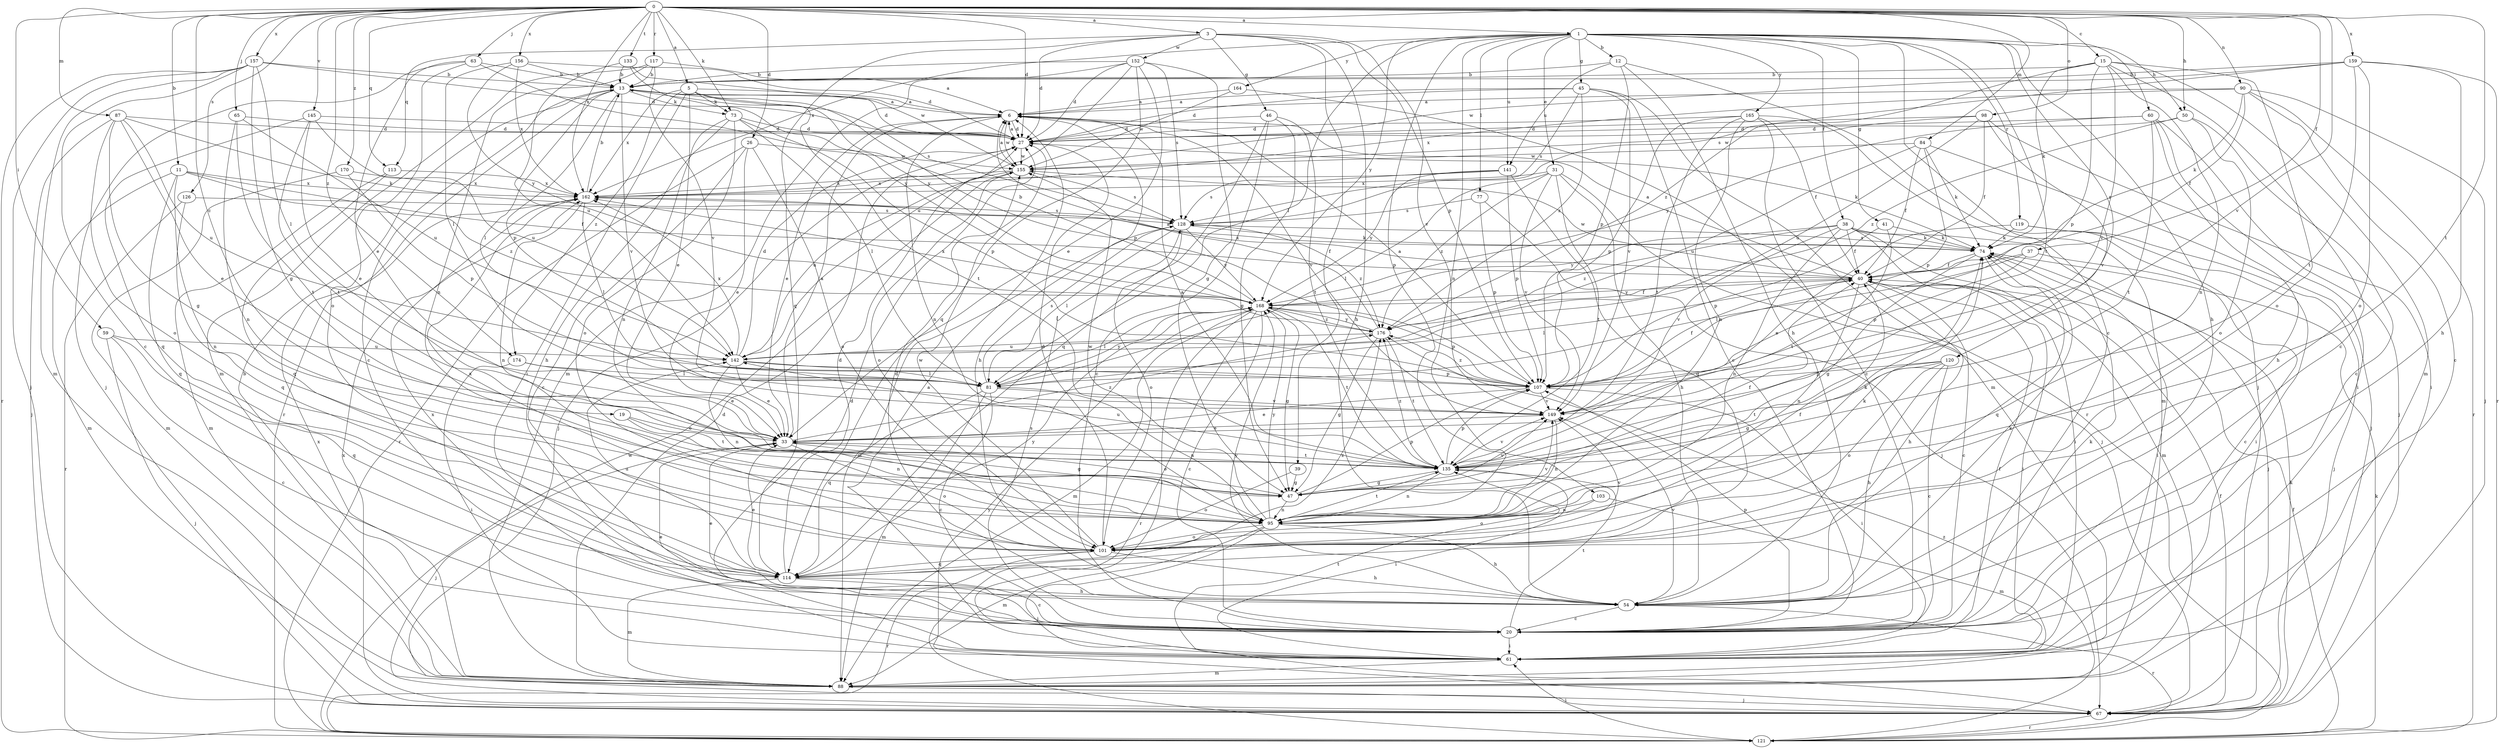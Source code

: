 strict digraph  {
0;
1;
3;
5;
6;
11;
12;
13;
15;
19;
20;
26;
27;
31;
33;
37;
38;
39;
40;
41;
45;
46;
47;
50;
54;
59;
60;
61;
63;
65;
67;
73;
74;
77;
81;
84;
87;
88;
90;
95;
98;
101;
103;
107;
113;
114;
117;
119;
120;
121;
126;
128;
133;
135;
141;
142;
145;
149;
152;
155;
156;
157;
159;
162;
164;
165;
168;
170;
174;
176;
0 -> 1  [label=a];
0 -> 3  [label=a];
0 -> 5  [label=a];
0 -> 11  [label=b];
0 -> 15  [label=c];
0 -> 19  [label=c];
0 -> 26  [label=d];
0 -> 27  [label=d];
0 -> 37  [label=f];
0 -> 50  [label=h];
0 -> 59  [label=i];
0 -> 63  [label=j];
0 -> 65  [label=j];
0 -> 73  [label=k];
0 -> 84  [label=m];
0 -> 87  [label=m];
0 -> 90  [label=n];
0 -> 98  [label=o];
0 -> 113  [label=q];
0 -> 117  [label=r];
0 -> 126  [label=s];
0 -> 133  [label=t];
0 -> 135  [label=t];
0 -> 145  [label=v];
0 -> 149  [label=v];
0 -> 156  [label=x];
0 -> 157  [label=x];
0 -> 159  [label=x];
0 -> 162  [label=x];
0 -> 170  [label=z];
0 -> 174  [label=z];
1 -> 12  [label=b];
1 -> 20  [label=c];
1 -> 31  [label=e];
1 -> 38  [label=f];
1 -> 41  [label=g];
1 -> 45  [label=g];
1 -> 50  [label=h];
1 -> 54  [label=h];
1 -> 60  [label=i];
1 -> 77  [label=l];
1 -> 81  [label=l];
1 -> 95  [label=n];
1 -> 103  [label=p];
1 -> 119  [label=r];
1 -> 120  [label=r];
1 -> 135  [label=t];
1 -> 141  [label=u];
1 -> 162  [label=x];
1 -> 164  [label=y];
1 -> 165  [label=y];
1 -> 168  [label=y];
3 -> 27  [label=d];
3 -> 39  [label=f];
3 -> 46  [label=g];
3 -> 54  [label=h];
3 -> 107  [label=p];
3 -> 113  [label=q];
3 -> 114  [label=q];
3 -> 149  [label=v];
3 -> 152  [label=w];
5 -> 6  [label=a];
5 -> 33  [label=e];
5 -> 61  [label=i];
5 -> 73  [label=k];
5 -> 107  [label=p];
5 -> 135  [label=t];
5 -> 162  [label=x];
5 -> 174  [label=z];
6 -> 27  [label=d];
6 -> 33  [label=e];
6 -> 54  [label=h];
6 -> 95  [label=n];
6 -> 149  [label=v];
6 -> 155  [label=w];
11 -> 40  [label=f];
11 -> 88  [label=m];
11 -> 95  [label=n];
11 -> 114  [label=q];
11 -> 162  [label=x];
11 -> 176  [label=z];
12 -> 13  [label=b];
12 -> 54  [label=h];
12 -> 67  [label=j];
12 -> 107  [label=p];
12 -> 141  [label=u];
13 -> 6  [label=a];
13 -> 20  [label=c];
13 -> 27  [label=d];
13 -> 73  [label=k];
13 -> 81  [label=l];
13 -> 107  [label=p];
13 -> 121  [label=r];
13 -> 128  [label=s];
13 -> 149  [label=v];
15 -> 13  [label=b];
15 -> 20  [label=c];
15 -> 74  [label=k];
15 -> 88  [label=m];
15 -> 95  [label=n];
15 -> 101  [label=o];
15 -> 107  [label=p];
15 -> 149  [label=v];
15 -> 176  [label=z];
19 -> 33  [label=e];
19 -> 95  [label=n];
19 -> 135  [label=t];
20 -> 33  [label=e];
20 -> 61  [label=i];
20 -> 74  [label=k];
20 -> 107  [label=p];
20 -> 128  [label=s];
20 -> 135  [label=t];
20 -> 162  [label=x];
26 -> 20  [label=c];
26 -> 33  [label=e];
26 -> 101  [label=o];
26 -> 121  [label=r];
26 -> 155  [label=w];
27 -> 6  [label=a];
27 -> 67  [label=j];
27 -> 74  [label=k];
27 -> 155  [label=w];
31 -> 54  [label=h];
31 -> 67  [label=j];
31 -> 81  [label=l];
31 -> 135  [label=t];
31 -> 149  [label=v];
31 -> 162  [label=x];
31 -> 176  [label=z];
33 -> 6  [label=a];
33 -> 47  [label=g];
33 -> 67  [label=j];
33 -> 101  [label=o];
33 -> 135  [label=t];
33 -> 176  [label=z];
37 -> 20  [label=c];
37 -> 40  [label=f];
37 -> 81  [label=l];
37 -> 107  [label=p];
38 -> 40  [label=f];
38 -> 61  [label=i];
38 -> 67  [label=j];
38 -> 74  [label=k];
38 -> 88  [label=m];
38 -> 95  [label=n];
38 -> 149  [label=v];
38 -> 168  [label=y];
38 -> 176  [label=z];
39 -> 47  [label=g];
39 -> 101  [label=o];
40 -> 6  [label=a];
40 -> 20  [label=c];
40 -> 54  [label=h];
40 -> 61  [label=i];
40 -> 81  [label=l];
40 -> 95  [label=n];
40 -> 155  [label=w];
40 -> 162  [label=x];
40 -> 168  [label=y];
41 -> 74  [label=k];
41 -> 107  [label=p];
41 -> 135  [label=t];
45 -> 6  [label=a];
45 -> 20  [label=c];
45 -> 27  [label=d];
45 -> 88  [label=m];
45 -> 128  [label=s];
45 -> 149  [label=v];
45 -> 176  [label=z];
46 -> 20  [label=c];
46 -> 27  [label=d];
46 -> 47  [label=g];
46 -> 114  [label=q];
46 -> 135  [label=t];
47 -> 33  [label=e];
47 -> 40  [label=f];
47 -> 95  [label=n];
47 -> 107  [label=p];
47 -> 149  [label=v];
50 -> 20  [label=c];
50 -> 27  [label=d];
50 -> 101  [label=o];
50 -> 176  [label=z];
54 -> 20  [label=c];
54 -> 27  [label=d];
54 -> 33  [label=e];
54 -> 74  [label=k];
54 -> 121  [label=r];
54 -> 149  [label=v];
54 -> 168  [label=y];
59 -> 20  [label=c];
59 -> 67  [label=j];
59 -> 114  [label=q];
59 -> 142  [label=u];
60 -> 27  [label=d];
60 -> 54  [label=h];
60 -> 61  [label=i];
60 -> 67  [label=j];
60 -> 135  [label=t];
60 -> 168  [label=y];
61 -> 6  [label=a];
61 -> 13  [label=b];
61 -> 27  [label=d];
61 -> 40  [label=f];
61 -> 88  [label=m];
61 -> 135  [label=t];
63 -> 13  [label=b];
63 -> 33  [label=e];
63 -> 67  [label=j];
63 -> 101  [label=o];
63 -> 168  [label=y];
65 -> 27  [label=d];
65 -> 95  [label=n];
65 -> 135  [label=t];
65 -> 142  [label=u];
67 -> 40  [label=f];
67 -> 74  [label=k];
67 -> 121  [label=r];
67 -> 162  [label=x];
67 -> 168  [label=y];
73 -> 27  [label=d];
73 -> 54  [label=h];
73 -> 81  [label=l];
73 -> 95  [label=n];
73 -> 101  [label=o];
73 -> 107  [label=p];
74 -> 40  [label=f];
74 -> 47  [label=g];
74 -> 61  [label=i];
74 -> 114  [label=q];
74 -> 128  [label=s];
77 -> 67  [label=j];
77 -> 107  [label=p];
77 -> 128  [label=s];
81 -> 20  [label=c];
81 -> 88  [label=m];
81 -> 95  [label=n];
81 -> 114  [label=q];
81 -> 128  [label=s];
81 -> 149  [label=v];
81 -> 168  [label=y];
84 -> 40  [label=f];
84 -> 67  [label=j];
84 -> 74  [label=k];
84 -> 107  [label=p];
84 -> 142  [label=u];
84 -> 155  [label=w];
87 -> 27  [label=d];
87 -> 33  [label=e];
87 -> 47  [label=g];
87 -> 67  [label=j];
87 -> 74  [label=k];
87 -> 101  [label=o];
87 -> 142  [label=u];
88 -> 27  [label=d];
88 -> 67  [label=j];
88 -> 162  [label=x];
90 -> 6  [label=a];
90 -> 20  [label=c];
90 -> 40  [label=f];
90 -> 67  [label=j];
90 -> 74  [label=k];
90 -> 121  [label=r];
90 -> 162  [label=x];
95 -> 54  [label=h];
95 -> 67  [label=j];
95 -> 74  [label=k];
95 -> 88  [label=m];
95 -> 101  [label=o];
95 -> 135  [label=t];
95 -> 149  [label=v];
95 -> 155  [label=w];
95 -> 168  [label=y];
98 -> 27  [label=d];
98 -> 40  [label=f];
98 -> 61  [label=i];
98 -> 142  [label=u];
98 -> 149  [label=v];
98 -> 155  [label=w];
101 -> 27  [label=d];
101 -> 40  [label=f];
101 -> 54  [label=h];
101 -> 74  [label=k];
101 -> 114  [label=q];
101 -> 121  [label=r];
101 -> 149  [label=v];
101 -> 155  [label=w];
101 -> 162  [label=x];
103 -> 88  [label=m];
103 -> 95  [label=n];
103 -> 101  [label=o];
107 -> 6  [label=a];
107 -> 33  [label=e];
107 -> 40  [label=f];
107 -> 61  [label=i];
107 -> 149  [label=v];
107 -> 176  [label=z];
113 -> 88  [label=m];
113 -> 114  [label=q];
113 -> 162  [label=x];
114 -> 20  [label=c];
114 -> 27  [label=d];
114 -> 33  [label=e];
114 -> 54  [label=h];
114 -> 88  [label=m];
114 -> 142  [label=u];
114 -> 168  [label=y];
114 -> 176  [label=z];
117 -> 6  [label=a];
117 -> 13  [label=b];
117 -> 88  [label=m];
117 -> 95  [label=n];
117 -> 149  [label=v];
119 -> 33  [label=e];
119 -> 61  [label=i];
119 -> 67  [label=j];
119 -> 74  [label=k];
120 -> 20  [label=c];
120 -> 47  [label=g];
120 -> 54  [label=h];
120 -> 101  [label=o];
120 -> 107  [label=p];
120 -> 135  [label=t];
121 -> 40  [label=f];
121 -> 61  [label=i];
121 -> 74  [label=k];
121 -> 155  [label=w];
121 -> 176  [label=z];
126 -> 114  [label=q];
126 -> 121  [label=r];
126 -> 128  [label=s];
128 -> 74  [label=k];
128 -> 81  [label=l];
128 -> 88  [label=m];
128 -> 101  [label=o];
128 -> 168  [label=y];
128 -> 176  [label=z];
133 -> 13  [label=b];
133 -> 142  [label=u];
133 -> 155  [label=w];
133 -> 168  [label=y];
135 -> 6  [label=a];
135 -> 47  [label=g];
135 -> 61  [label=i];
135 -> 95  [label=n];
135 -> 107  [label=p];
135 -> 142  [label=u];
135 -> 149  [label=v];
135 -> 176  [label=z];
141 -> 107  [label=p];
141 -> 114  [label=q];
141 -> 128  [label=s];
141 -> 162  [label=x];
141 -> 168  [label=y];
142 -> 27  [label=d];
142 -> 33  [label=e];
142 -> 81  [label=l];
142 -> 95  [label=n];
142 -> 107  [label=p];
142 -> 162  [label=x];
145 -> 27  [label=d];
145 -> 33  [label=e];
145 -> 114  [label=q];
145 -> 135  [label=t];
145 -> 142  [label=u];
149 -> 33  [label=e];
149 -> 95  [label=n];
152 -> 13  [label=b];
152 -> 27  [label=d];
152 -> 33  [label=e];
152 -> 47  [label=g];
152 -> 88  [label=m];
152 -> 114  [label=q];
152 -> 128  [label=s];
152 -> 142  [label=u];
155 -> 6  [label=a];
155 -> 101  [label=o];
155 -> 128  [label=s];
155 -> 142  [label=u];
155 -> 162  [label=x];
156 -> 13  [label=b];
156 -> 27  [label=d];
156 -> 81  [label=l];
156 -> 162  [label=x];
156 -> 168  [label=y];
157 -> 13  [label=b];
157 -> 20  [label=c];
157 -> 27  [label=d];
157 -> 47  [label=g];
157 -> 67  [label=j];
157 -> 81  [label=l];
157 -> 88  [label=m];
157 -> 121  [label=r];
159 -> 13  [label=b];
159 -> 54  [label=h];
159 -> 101  [label=o];
159 -> 121  [label=r];
159 -> 128  [label=s];
159 -> 135  [label=t];
159 -> 155  [label=w];
162 -> 13  [label=b];
162 -> 81  [label=l];
162 -> 95  [label=n];
162 -> 128  [label=s];
164 -> 6  [label=a];
164 -> 121  [label=r];
164 -> 155  [label=w];
165 -> 20  [label=c];
165 -> 27  [label=d];
165 -> 40  [label=f];
165 -> 88  [label=m];
165 -> 95  [label=n];
165 -> 107  [label=p];
165 -> 135  [label=t];
168 -> 13  [label=b];
168 -> 20  [label=c];
168 -> 40  [label=f];
168 -> 47  [label=g];
168 -> 61  [label=i];
168 -> 81  [label=l];
168 -> 88  [label=m];
168 -> 107  [label=p];
168 -> 121  [label=r];
168 -> 135  [label=t];
168 -> 162  [label=x];
168 -> 176  [label=z];
170 -> 88  [label=m];
170 -> 107  [label=p];
170 -> 162  [label=x];
174 -> 33  [label=e];
174 -> 61  [label=i];
174 -> 81  [label=l];
176 -> 6  [label=a];
176 -> 47  [label=g];
176 -> 135  [label=t];
176 -> 142  [label=u];
176 -> 168  [label=y];
}
